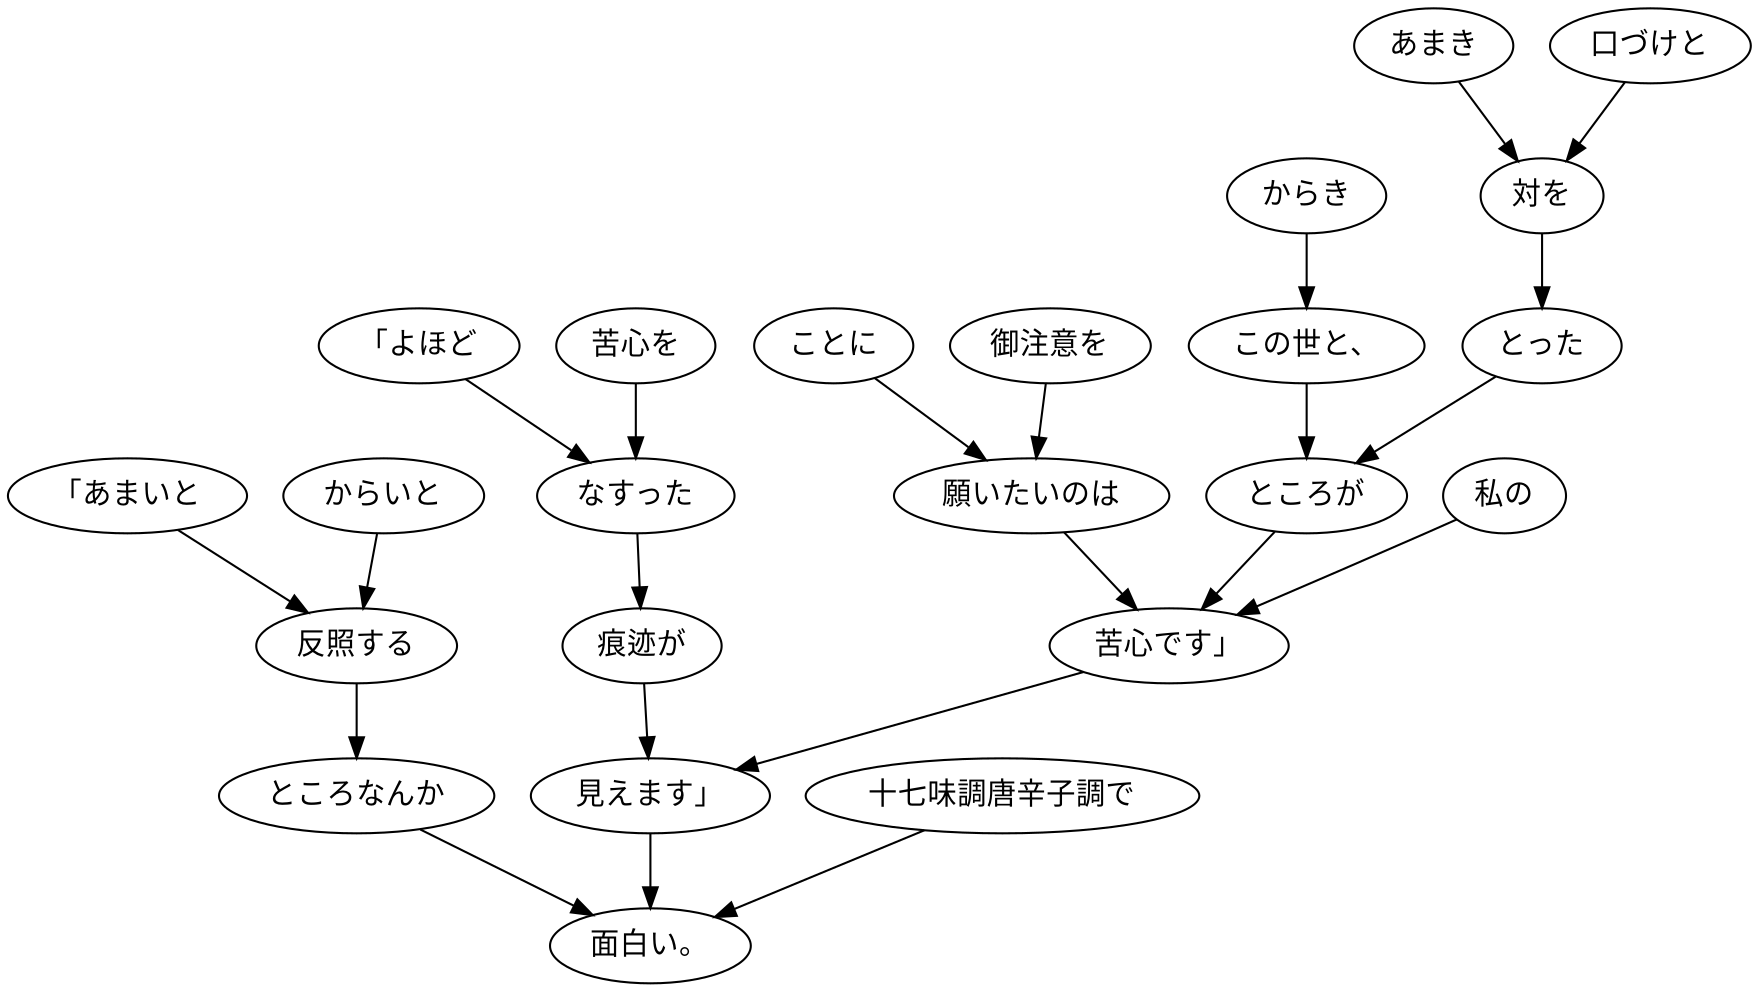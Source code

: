 digraph graph3844 {
	node0 [label="ことに"];
	node1 [label="御注意を"];
	node2 [label="願いたいのは"];
	node3 [label="からき"];
	node4 [label="この世と、"];
	node5 [label="あまき"];
	node6 [label="口づけと"];
	node7 [label="対を"];
	node8 [label="とった"];
	node9 [label="ところが"];
	node10 [label="私の"];
	node11 [label="苦心です」"];
	node12 [label="「よほど"];
	node13 [label="苦心を"];
	node14 [label="なすった"];
	node15 [label="痕迹が"];
	node16 [label="見えます」"];
	node17 [label="「あまいと"];
	node18 [label="からいと"];
	node19 [label="反照する"];
	node20 [label="ところなんか"];
	node21 [label="十七味調唐辛子調で"];
	node22 [label="面白い。"];
	node0 -> node2;
	node1 -> node2;
	node2 -> node11;
	node3 -> node4;
	node4 -> node9;
	node5 -> node7;
	node6 -> node7;
	node7 -> node8;
	node8 -> node9;
	node9 -> node11;
	node10 -> node11;
	node11 -> node16;
	node12 -> node14;
	node13 -> node14;
	node14 -> node15;
	node15 -> node16;
	node16 -> node22;
	node17 -> node19;
	node18 -> node19;
	node19 -> node20;
	node20 -> node22;
	node21 -> node22;
}
